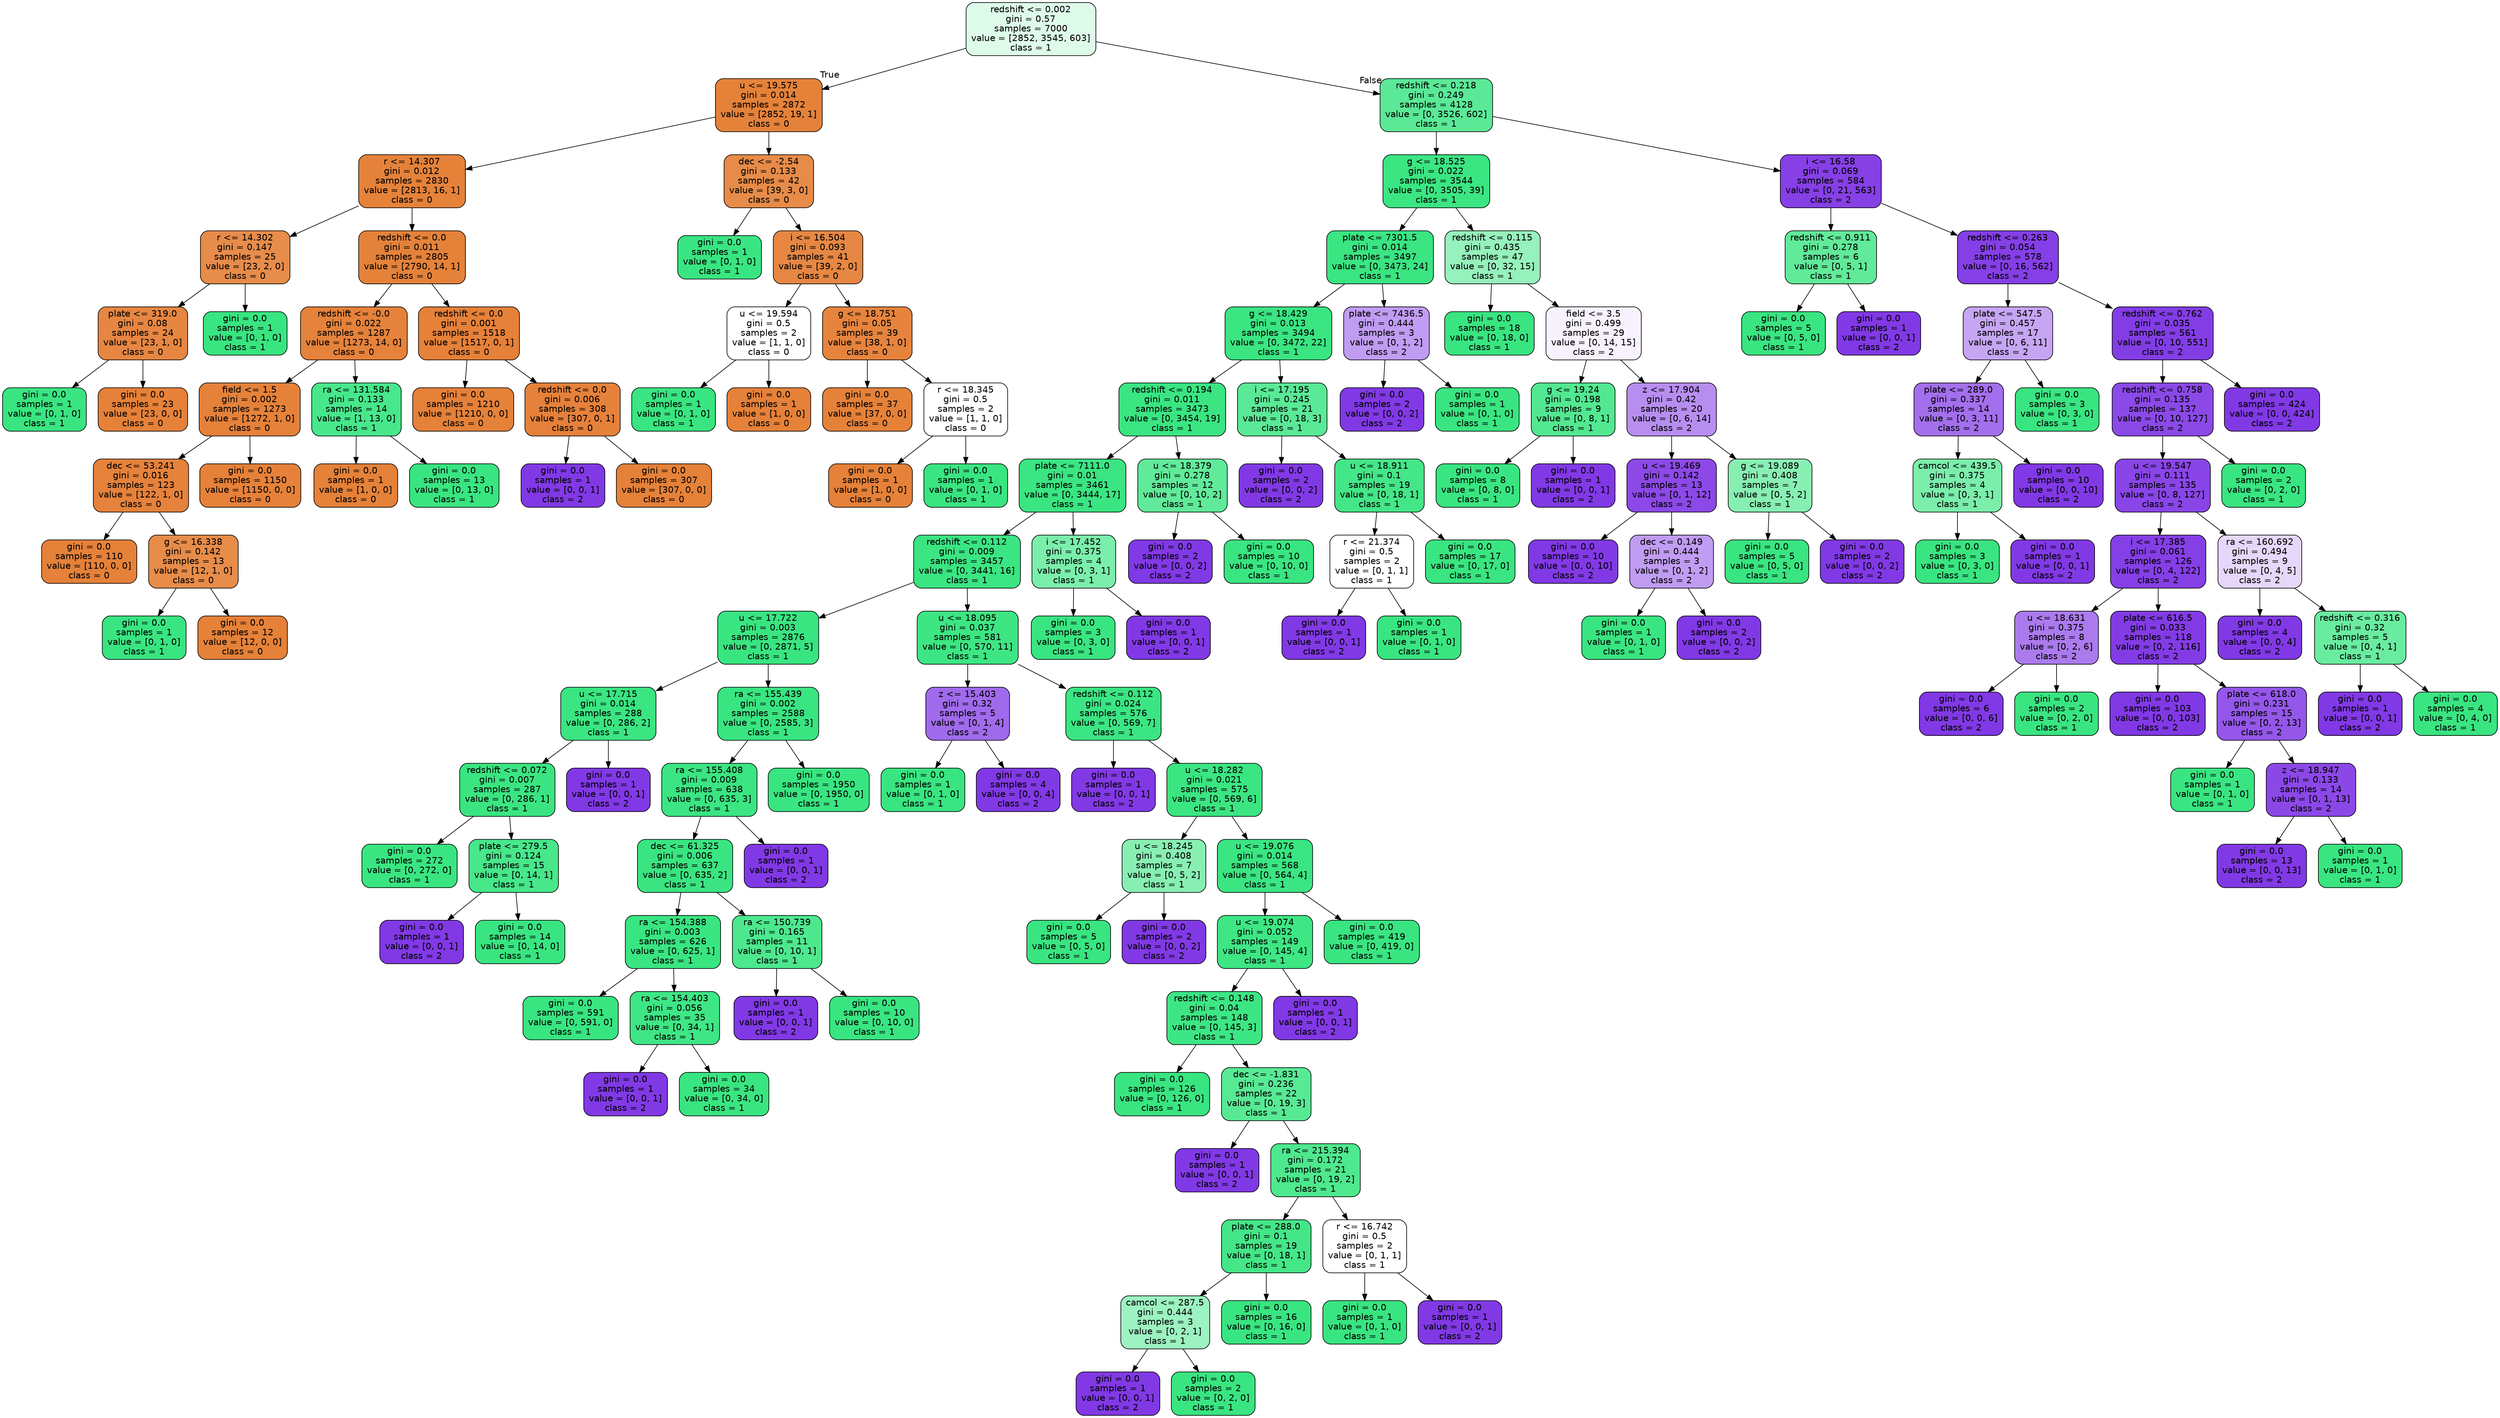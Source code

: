 digraph Tree {
node [shape=box, style="filled, rounded", color="black", fontname=helvetica] ;
edge [fontname=helvetica] ;
0 [label="redshift <= 0.002\ngini = 0.57\nsamples = 7000\nvalue = [2852, 3545, 603]\nclass = 1", fillcolor="#defbea"] ;
1 [label="u <= 19.575\ngini = 0.014\nsamples = 2872\nvalue = [2852, 19, 1]\nclass = 0", fillcolor="#e5823a"] ;
0 -> 1 [labeldistance=2.5, labelangle=45, headlabel="True"] ;
2 [label="r <= 14.307\ngini = 0.012\nsamples = 2830\nvalue = [2813, 16, 1]\nclass = 0", fillcolor="#e5823a"] ;
1 -> 2 ;
3 [label="r <= 14.302\ngini = 0.147\nsamples = 25\nvalue = [23, 2, 0]\nclass = 0", fillcolor="#e78c4a"] ;
2 -> 3 ;
4 [label="plate <= 319.0\ngini = 0.08\nsamples = 24\nvalue = [23, 1, 0]\nclass = 0", fillcolor="#e68642"] ;
3 -> 4 ;
5 [label="gini = 0.0\nsamples = 1\nvalue = [0, 1, 0]\nclass = 1", fillcolor="#39e581"] ;
4 -> 5 ;
6 [label="gini = 0.0\nsamples = 23\nvalue = [23, 0, 0]\nclass = 0", fillcolor="#e58139"] ;
4 -> 6 ;
7 [label="gini = 0.0\nsamples = 1\nvalue = [0, 1, 0]\nclass = 1", fillcolor="#39e581"] ;
3 -> 7 ;
8 [label="redshift <= 0.0\ngini = 0.011\nsamples = 2805\nvalue = [2790, 14, 1]\nclass = 0", fillcolor="#e5823a"] ;
2 -> 8 ;
9 [label="redshift <= -0.0\ngini = 0.022\nsamples = 1287\nvalue = [1273, 14, 0]\nclass = 0", fillcolor="#e5823b"] ;
8 -> 9 ;
10 [label="field <= 1.5\ngini = 0.002\nsamples = 1273\nvalue = [1272, 1, 0]\nclass = 0", fillcolor="#e58139"] ;
9 -> 10 ;
11 [label="dec <= 53.241\ngini = 0.016\nsamples = 123\nvalue = [122, 1, 0]\nclass = 0", fillcolor="#e5823b"] ;
10 -> 11 ;
12 [label="gini = 0.0\nsamples = 110\nvalue = [110, 0, 0]\nclass = 0", fillcolor="#e58139"] ;
11 -> 12 ;
13 [label="g <= 16.338\ngini = 0.142\nsamples = 13\nvalue = [12, 1, 0]\nclass = 0", fillcolor="#e78c49"] ;
11 -> 13 ;
14 [label="gini = 0.0\nsamples = 1\nvalue = [0, 1, 0]\nclass = 1", fillcolor="#39e581"] ;
13 -> 14 ;
15 [label="gini = 0.0\nsamples = 12\nvalue = [12, 0, 0]\nclass = 0", fillcolor="#e58139"] ;
13 -> 15 ;
16 [label="gini = 0.0\nsamples = 1150\nvalue = [1150, 0, 0]\nclass = 0", fillcolor="#e58139"] ;
10 -> 16 ;
17 [label="ra <= 131.584\ngini = 0.133\nsamples = 14\nvalue = [1, 13, 0]\nclass = 1", fillcolor="#48e78b"] ;
9 -> 17 ;
18 [label="gini = 0.0\nsamples = 1\nvalue = [1, 0, 0]\nclass = 0", fillcolor="#e58139"] ;
17 -> 18 ;
19 [label="gini = 0.0\nsamples = 13\nvalue = [0, 13, 0]\nclass = 1", fillcolor="#39e581"] ;
17 -> 19 ;
20 [label="redshift <= 0.0\ngini = 0.001\nsamples = 1518\nvalue = [1517, 0, 1]\nclass = 0", fillcolor="#e58139"] ;
8 -> 20 ;
21 [label="gini = 0.0\nsamples = 1210\nvalue = [1210, 0, 0]\nclass = 0", fillcolor="#e58139"] ;
20 -> 21 ;
22 [label="redshift <= 0.0\ngini = 0.006\nsamples = 308\nvalue = [307, 0, 1]\nclass = 0", fillcolor="#e5813a"] ;
20 -> 22 ;
23 [label="gini = 0.0\nsamples = 1\nvalue = [0, 0, 1]\nclass = 2", fillcolor="#8139e5"] ;
22 -> 23 ;
24 [label="gini = 0.0\nsamples = 307\nvalue = [307, 0, 0]\nclass = 0", fillcolor="#e58139"] ;
22 -> 24 ;
25 [label="dec <= -2.54\ngini = 0.133\nsamples = 42\nvalue = [39, 3, 0]\nclass = 0", fillcolor="#e78b48"] ;
1 -> 25 ;
26 [label="gini = 0.0\nsamples = 1\nvalue = [0, 1, 0]\nclass = 1", fillcolor="#39e581"] ;
25 -> 26 ;
27 [label="i <= 16.504\ngini = 0.093\nsamples = 41\nvalue = [39, 2, 0]\nclass = 0", fillcolor="#e68743"] ;
25 -> 27 ;
28 [label="u <= 19.594\ngini = 0.5\nsamples = 2\nvalue = [1, 1, 0]\nclass = 0", fillcolor="#ffffff"] ;
27 -> 28 ;
29 [label="gini = 0.0\nsamples = 1\nvalue = [0, 1, 0]\nclass = 1", fillcolor="#39e581"] ;
28 -> 29 ;
30 [label="gini = 0.0\nsamples = 1\nvalue = [1, 0, 0]\nclass = 0", fillcolor="#e58139"] ;
28 -> 30 ;
31 [label="g <= 18.751\ngini = 0.05\nsamples = 39\nvalue = [38, 1, 0]\nclass = 0", fillcolor="#e6843e"] ;
27 -> 31 ;
32 [label="gini = 0.0\nsamples = 37\nvalue = [37, 0, 0]\nclass = 0", fillcolor="#e58139"] ;
31 -> 32 ;
33 [label="r <= 18.345\ngini = 0.5\nsamples = 2\nvalue = [1, 1, 0]\nclass = 0", fillcolor="#ffffff"] ;
31 -> 33 ;
34 [label="gini = 0.0\nsamples = 1\nvalue = [1, 0, 0]\nclass = 0", fillcolor="#e58139"] ;
33 -> 34 ;
35 [label="gini = 0.0\nsamples = 1\nvalue = [0, 1, 0]\nclass = 1", fillcolor="#39e581"] ;
33 -> 35 ;
36 [label="redshift <= 0.218\ngini = 0.249\nsamples = 4128\nvalue = [0, 3526, 602]\nclass = 1", fillcolor="#5be997"] ;
0 -> 36 [labeldistance=2.5, labelangle=-45, headlabel="False"] ;
37 [label="g <= 18.525\ngini = 0.022\nsamples = 3544\nvalue = [0, 3505, 39]\nclass = 1", fillcolor="#3be582"] ;
36 -> 37 ;
38 [label="plate <= 7301.5\ngini = 0.014\nsamples = 3497\nvalue = [0, 3473, 24]\nclass = 1", fillcolor="#3ae582"] ;
37 -> 38 ;
39 [label="g <= 18.429\ngini = 0.013\nsamples = 3494\nvalue = [0, 3472, 22]\nclass = 1", fillcolor="#3ae582"] ;
38 -> 39 ;
40 [label="redshift <= 0.194\ngini = 0.011\nsamples = 3473\nvalue = [0, 3454, 19]\nclass = 1", fillcolor="#3ae582"] ;
39 -> 40 ;
41 [label="plate <= 7111.0\ngini = 0.01\nsamples = 3461\nvalue = [0, 3444, 17]\nclass = 1", fillcolor="#3ae582"] ;
40 -> 41 ;
42 [label="redshift <= 0.112\ngini = 0.009\nsamples = 3457\nvalue = [0, 3441, 16]\nclass = 1", fillcolor="#3ae582"] ;
41 -> 42 ;
43 [label="u <= 17.722\ngini = 0.003\nsamples = 2876\nvalue = [0, 2871, 5]\nclass = 1", fillcolor="#39e581"] ;
42 -> 43 ;
44 [label="u <= 17.715\ngini = 0.014\nsamples = 288\nvalue = [0, 286, 2]\nclass = 1", fillcolor="#3ae582"] ;
43 -> 44 ;
45 [label="redshift <= 0.072\ngini = 0.007\nsamples = 287\nvalue = [0, 286, 1]\nclass = 1", fillcolor="#3ae581"] ;
44 -> 45 ;
46 [label="gini = 0.0\nsamples = 272\nvalue = [0, 272, 0]\nclass = 1", fillcolor="#39e581"] ;
45 -> 46 ;
47 [label="plate <= 279.5\ngini = 0.124\nsamples = 15\nvalue = [0, 14, 1]\nclass = 1", fillcolor="#47e78a"] ;
45 -> 47 ;
48 [label="gini = 0.0\nsamples = 1\nvalue = [0, 0, 1]\nclass = 2", fillcolor="#8139e5"] ;
47 -> 48 ;
49 [label="gini = 0.0\nsamples = 14\nvalue = [0, 14, 0]\nclass = 1", fillcolor="#39e581"] ;
47 -> 49 ;
50 [label="gini = 0.0\nsamples = 1\nvalue = [0, 0, 1]\nclass = 2", fillcolor="#8139e5"] ;
44 -> 50 ;
51 [label="ra <= 155.439\ngini = 0.002\nsamples = 2588\nvalue = [0, 2585, 3]\nclass = 1", fillcolor="#39e581"] ;
43 -> 51 ;
52 [label="ra <= 155.408\ngini = 0.009\nsamples = 638\nvalue = [0, 635, 3]\nclass = 1", fillcolor="#3ae582"] ;
51 -> 52 ;
53 [label="dec <= 61.325\ngini = 0.006\nsamples = 637\nvalue = [0, 635, 2]\nclass = 1", fillcolor="#3ae581"] ;
52 -> 53 ;
54 [label="ra <= 154.388\ngini = 0.003\nsamples = 626\nvalue = [0, 625, 1]\nclass = 1", fillcolor="#39e581"] ;
53 -> 54 ;
55 [label="gini = 0.0\nsamples = 591\nvalue = [0, 591, 0]\nclass = 1", fillcolor="#39e581"] ;
54 -> 55 ;
56 [label="ra <= 154.403\ngini = 0.056\nsamples = 35\nvalue = [0, 34, 1]\nclass = 1", fillcolor="#3fe685"] ;
54 -> 56 ;
57 [label="gini = 0.0\nsamples = 1\nvalue = [0, 0, 1]\nclass = 2", fillcolor="#8139e5"] ;
56 -> 57 ;
58 [label="gini = 0.0\nsamples = 34\nvalue = [0, 34, 0]\nclass = 1", fillcolor="#39e581"] ;
56 -> 58 ;
59 [label="ra <= 150.739\ngini = 0.165\nsamples = 11\nvalue = [0, 10, 1]\nclass = 1", fillcolor="#4de88e"] ;
53 -> 59 ;
60 [label="gini = 0.0\nsamples = 1\nvalue = [0, 0, 1]\nclass = 2", fillcolor="#8139e5"] ;
59 -> 60 ;
61 [label="gini = 0.0\nsamples = 10\nvalue = [0, 10, 0]\nclass = 1", fillcolor="#39e581"] ;
59 -> 61 ;
62 [label="gini = 0.0\nsamples = 1\nvalue = [0, 0, 1]\nclass = 2", fillcolor="#8139e5"] ;
52 -> 62 ;
63 [label="gini = 0.0\nsamples = 1950\nvalue = [0, 1950, 0]\nclass = 1", fillcolor="#39e581"] ;
51 -> 63 ;
64 [label="u <= 18.095\ngini = 0.037\nsamples = 581\nvalue = [0, 570, 11]\nclass = 1", fillcolor="#3de683"] ;
42 -> 64 ;
65 [label="z <= 15.403\ngini = 0.32\nsamples = 5\nvalue = [0, 1, 4]\nclass = 2", fillcolor="#a06aec"] ;
64 -> 65 ;
66 [label="gini = 0.0\nsamples = 1\nvalue = [0, 1, 0]\nclass = 1", fillcolor="#39e581"] ;
65 -> 66 ;
67 [label="gini = 0.0\nsamples = 4\nvalue = [0, 0, 4]\nclass = 2", fillcolor="#8139e5"] ;
65 -> 67 ;
68 [label="redshift <= 0.112\ngini = 0.024\nsamples = 576\nvalue = [0, 569, 7]\nclass = 1", fillcolor="#3be583"] ;
64 -> 68 ;
69 [label="gini = 0.0\nsamples = 1\nvalue = [0, 0, 1]\nclass = 2", fillcolor="#8139e5"] ;
68 -> 69 ;
70 [label="u <= 18.282\ngini = 0.021\nsamples = 575\nvalue = [0, 569, 6]\nclass = 1", fillcolor="#3be582"] ;
68 -> 70 ;
71 [label="u <= 18.245\ngini = 0.408\nsamples = 7\nvalue = [0, 5, 2]\nclass = 1", fillcolor="#88efb3"] ;
70 -> 71 ;
72 [label="gini = 0.0\nsamples = 5\nvalue = [0, 5, 0]\nclass = 1", fillcolor="#39e581"] ;
71 -> 72 ;
73 [label="gini = 0.0\nsamples = 2\nvalue = [0, 0, 2]\nclass = 2", fillcolor="#8139e5"] ;
71 -> 73 ;
74 [label="u <= 19.076\ngini = 0.014\nsamples = 568\nvalue = [0, 564, 4]\nclass = 1", fillcolor="#3ae582"] ;
70 -> 74 ;
75 [label="u <= 19.074\ngini = 0.052\nsamples = 149\nvalue = [0, 145, 4]\nclass = 1", fillcolor="#3ee684"] ;
74 -> 75 ;
76 [label="redshift <= 0.148\ngini = 0.04\nsamples = 148\nvalue = [0, 145, 3]\nclass = 1", fillcolor="#3de684"] ;
75 -> 76 ;
77 [label="gini = 0.0\nsamples = 126\nvalue = [0, 126, 0]\nclass = 1", fillcolor="#39e581"] ;
76 -> 77 ;
78 [label="dec <= -1.831\ngini = 0.236\nsamples = 22\nvalue = [0, 19, 3]\nclass = 1", fillcolor="#58e995"] ;
76 -> 78 ;
79 [label="gini = 0.0\nsamples = 1\nvalue = [0, 0, 1]\nclass = 2", fillcolor="#8139e5"] ;
78 -> 79 ;
80 [label="ra <= 215.394\ngini = 0.172\nsamples = 21\nvalue = [0, 19, 2]\nclass = 1", fillcolor="#4ee88e"] ;
78 -> 80 ;
81 [label="plate <= 288.0\ngini = 0.1\nsamples = 19\nvalue = [0, 18, 1]\nclass = 1", fillcolor="#44e688"] ;
80 -> 81 ;
82 [label="camcol <= 287.5\ngini = 0.444\nsamples = 3\nvalue = [0, 2, 1]\nclass = 1", fillcolor="#9cf2c0"] ;
81 -> 82 ;
83 [label="gini = 0.0\nsamples = 1\nvalue = [0, 0, 1]\nclass = 2", fillcolor="#8139e5"] ;
82 -> 83 ;
84 [label="gini = 0.0\nsamples = 2\nvalue = [0, 2, 0]\nclass = 1", fillcolor="#39e581"] ;
82 -> 84 ;
85 [label="gini = 0.0\nsamples = 16\nvalue = [0, 16, 0]\nclass = 1", fillcolor="#39e581"] ;
81 -> 85 ;
86 [label="r <= 16.742\ngini = 0.5\nsamples = 2\nvalue = [0, 1, 1]\nclass = 1", fillcolor="#ffffff"] ;
80 -> 86 ;
87 [label="gini = 0.0\nsamples = 1\nvalue = [0, 1, 0]\nclass = 1", fillcolor="#39e581"] ;
86 -> 87 ;
88 [label="gini = 0.0\nsamples = 1\nvalue = [0, 0, 1]\nclass = 2", fillcolor="#8139e5"] ;
86 -> 88 ;
89 [label="gini = 0.0\nsamples = 1\nvalue = [0, 0, 1]\nclass = 2", fillcolor="#8139e5"] ;
75 -> 89 ;
90 [label="gini = 0.0\nsamples = 419\nvalue = [0, 419, 0]\nclass = 1", fillcolor="#39e581"] ;
74 -> 90 ;
91 [label="i <= 17.452\ngini = 0.375\nsamples = 4\nvalue = [0, 3, 1]\nclass = 1", fillcolor="#7beeab"] ;
41 -> 91 ;
92 [label="gini = 0.0\nsamples = 3\nvalue = [0, 3, 0]\nclass = 1", fillcolor="#39e581"] ;
91 -> 92 ;
93 [label="gini = 0.0\nsamples = 1\nvalue = [0, 0, 1]\nclass = 2", fillcolor="#8139e5"] ;
91 -> 93 ;
94 [label="u <= 18.379\ngini = 0.278\nsamples = 12\nvalue = [0, 10, 2]\nclass = 1", fillcolor="#61ea9a"] ;
40 -> 94 ;
95 [label="gini = 0.0\nsamples = 2\nvalue = [0, 0, 2]\nclass = 2", fillcolor="#8139e5"] ;
94 -> 95 ;
96 [label="gini = 0.0\nsamples = 10\nvalue = [0, 10, 0]\nclass = 1", fillcolor="#39e581"] ;
94 -> 96 ;
97 [label="i <= 17.195\ngini = 0.245\nsamples = 21\nvalue = [0, 18, 3]\nclass = 1", fillcolor="#5ae996"] ;
39 -> 97 ;
98 [label="gini = 0.0\nsamples = 2\nvalue = [0, 0, 2]\nclass = 2", fillcolor="#8139e5"] ;
97 -> 98 ;
99 [label="u <= 18.911\ngini = 0.1\nsamples = 19\nvalue = [0, 18, 1]\nclass = 1", fillcolor="#44e688"] ;
97 -> 99 ;
100 [label="r <= 21.374\ngini = 0.5\nsamples = 2\nvalue = [0, 1, 1]\nclass = 1", fillcolor="#ffffff"] ;
99 -> 100 ;
101 [label="gini = 0.0\nsamples = 1\nvalue = [0, 0, 1]\nclass = 2", fillcolor="#8139e5"] ;
100 -> 101 ;
102 [label="gini = 0.0\nsamples = 1\nvalue = [0, 1, 0]\nclass = 1", fillcolor="#39e581"] ;
100 -> 102 ;
103 [label="gini = 0.0\nsamples = 17\nvalue = [0, 17, 0]\nclass = 1", fillcolor="#39e581"] ;
99 -> 103 ;
104 [label="plate <= 7436.5\ngini = 0.444\nsamples = 3\nvalue = [0, 1, 2]\nclass = 2", fillcolor="#c09cf2"] ;
38 -> 104 ;
105 [label="gini = 0.0\nsamples = 2\nvalue = [0, 0, 2]\nclass = 2", fillcolor="#8139e5"] ;
104 -> 105 ;
106 [label="gini = 0.0\nsamples = 1\nvalue = [0, 1, 0]\nclass = 1", fillcolor="#39e581"] ;
104 -> 106 ;
107 [label="redshift <= 0.115\ngini = 0.435\nsamples = 47\nvalue = [0, 32, 15]\nclass = 1", fillcolor="#96f1bc"] ;
37 -> 107 ;
108 [label="gini = 0.0\nsamples = 18\nvalue = [0, 18, 0]\nclass = 1", fillcolor="#39e581"] ;
107 -> 108 ;
109 [label="field <= 3.5\ngini = 0.499\nsamples = 29\nvalue = [0, 14, 15]\nclass = 2", fillcolor="#f7f2fd"] ;
107 -> 109 ;
110 [label="g <= 19.24\ngini = 0.198\nsamples = 9\nvalue = [0, 8, 1]\nclass = 1", fillcolor="#52e891"] ;
109 -> 110 ;
111 [label="gini = 0.0\nsamples = 8\nvalue = [0, 8, 0]\nclass = 1", fillcolor="#39e581"] ;
110 -> 111 ;
112 [label="gini = 0.0\nsamples = 1\nvalue = [0, 0, 1]\nclass = 2", fillcolor="#8139e5"] ;
110 -> 112 ;
113 [label="z <= 17.904\ngini = 0.42\nsamples = 20\nvalue = [0, 6, 14]\nclass = 2", fillcolor="#b78ef0"] ;
109 -> 113 ;
114 [label="u <= 19.469\ngini = 0.142\nsamples = 13\nvalue = [0, 1, 12]\nclass = 2", fillcolor="#8c49e7"] ;
113 -> 114 ;
115 [label="gini = 0.0\nsamples = 10\nvalue = [0, 0, 10]\nclass = 2", fillcolor="#8139e5"] ;
114 -> 115 ;
116 [label="dec <= 0.149\ngini = 0.444\nsamples = 3\nvalue = [0, 1, 2]\nclass = 2", fillcolor="#c09cf2"] ;
114 -> 116 ;
117 [label="gini = 0.0\nsamples = 1\nvalue = [0, 1, 0]\nclass = 1", fillcolor="#39e581"] ;
116 -> 117 ;
118 [label="gini = 0.0\nsamples = 2\nvalue = [0, 0, 2]\nclass = 2", fillcolor="#8139e5"] ;
116 -> 118 ;
119 [label="g <= 19.089\ngini = 0.408\nsamples = 7\nvalue = [0, 5, 2]\nclass = 1", fillcolor="#88efb3"] ;
113 -> 119 ;
120 [label="gini = 0.0\nsamples = 5\nvalue = [0, 5, 0]\nclass = 1", fillcolor="#39e581"] ;
119 -> 120 ;
121 [label="gini = 0.0\nsamples = 2\nvalue = [0, 0, 2]\nclass = 2", fillcolor="#8139e5"] ;
119 -> 121 ;
122 [label="i <= 16.58\ngini = 0.069\nsamples = 584\nvalue = [0, 21, 563]\nclass = 2", fillcolor="#8640e6"] ;
36 -> 122 ;
123 [label="redshift <= 0.911\ngini = 0.278\nsamples = 6\nvalue = [0, 5, 1]\nclass = 1", fillcolor="#61ea9a"] ;
122 -> 123 ;
124 [label="gini = 0.0\nsamples = 5\nvalue = [0, 5, 0]\nclass = 1", fillcolor="#39e581"] ;
123 -> 124 ;
125 [label="gini = 0.0\nsamples = 1\nvalue = [0, 0, 1]\nclass = 2", fillcolor="#8139e5"] ;
123 -> 125 ;
126 [label="redshift <= 0.263\ngini = 0.054\nsamples = 578\nvalue = [0, 16, 562]\nclass = 2", fillcolor="#853fe6"] ;
122 -> 126 ;
127 [label="plate <= 547.5\ngini = 0.457\nsamples = 17\nvalue = [0, 6, 11]\nclass = 2", fillcolor="#c6a5f3"] ;
126 -> 127 ;
128 [label="plate <= 289.0\ngini = 0.337\nsamples = 14\nvalue = [0, 3, 11]\nclass = 2", fillcolor="#a36fec"] ;
127 -> 128 ;
129 [label="camcol <= 439.5\ngini = 0.375\nsamples = 4\nvalue = [0, 3, 1]\nclass = 1", fillcolor="#7beeab"] ;
128 -> 129 ;
130 [label="gini = 0.0\nsamples = 3\nvalue = [0, 3, 0]\nclass = 1", fillcolor="#39e581"] ;
129 -> 130 ;
131 [label="gini = 0.0\nsamples = 1\nvalue = [0, 0, 1]\nclass = 2", fillcolor="#8139e5"] ;
129 -> 131 ;
132 [label="gini = 0.0\nsamples = 10\nvalue = [0, 0, 10]\nclass = 2", fillcolor="#8139e5"] ;
128 -> 132 ;
133 [label="gini = 0.0\nsamples = 3\nvalue = [0, 3, 0]\nclass = 1", fillcolor="#39e581"] ;
127 -> 133 ;
134 [label="redshift <= 0.762\ngini = 0.035\nsamples = 561\nvalue = [0, 10, 551]\nclass = 2", fillcolor="#833de5"] ;
126 -> 134 ;
135 [label="redshift <= 0.758\ngini = 0.135\nsamples = 137\nvalue = [0, 10, 127]\nclass = 2", fillcolor="#8b49e7"] ;
134 -> 135 ;
136 [label="u <= 19.547\ngini = 0.111\nsamples = 135\nvalue = [0, 8, 127]\nclass = 2", fillcolor="#8945e7"] ;
135 -> 136 ;
137 [label="i <= 17.385\ngini = 0.061\nsamples = 126\nvalue = [0, 4, 122]\nclass = 2", fillcolor="#853fe6"] ;
136 -> 137 ;
138 [label="u <= 18.631\ngini = 0.375\nsamples = 8\nvalue = [0, 2, 6]\nclass = 2", fillcolor="#ab7bee"] ;
137 -> 138 ;
139 [label="gini = 0.0\nsamples = 6\nvalue = [0, 0, 6]\nclass = 2", fillcolor="#8139e5"] ;
138 -> 139 ;
140 [label="gini = 0.0\nsamples = 2\nvalue = [0, 2, 0]\nclass = 1", fillcolor="#39e581"] ;
138 -> 140 ;
141 [label="plate <= 616.5\ngini = 0.033\nsamples = 118\nvalue = [0, 2, 116]\nclass = 2", fillcolor="#833ce5"] ;
137 -> 141 ;
142 [label="gini = 0.0\nsamples = 103\nvalue = [0, 0, 103]\nclass = 2", fillcolor="#8139e5"] ;
141 -> 142 ;
143 [label="plate <= 618.0\ngini = 0.231\nsamples = 15\nvalue = [0, 2, 13]\nclass = 2", fillcolor="#9457e9"] ;
141 -> 143 ;
144 [label="gini = 0.0\nsamples = 1\nvalue = [0, 1, 0]\nclass = 1", fillcolor="#39e581"] ;
143 -> 144 ;
145 [label="z <= 18.947\ngini = 0.133\nsamples = 14\nvalue = [0, 1, 13]\nclass = 2", fillcolor="#8b48e7"] ;
143 -> 145 ;
146 [label="gini = 0.0\nsamples = 13\nvalue = [0, 0, 13]\nclass = 2", fillcolor="#8139e5"] ;
145 -> 146 ;
147 [label="gini = 0.0\nsamples = 1\nvalue = [0, 1, 0]\nclass = 1", fillcolor="#39e581"] ;
145 -> 147 ;
148 [label="ra <= 160.692\ngini = 0.494\nsamples = 9\nvalue = [0, 4, 5]\nclass = 2", fillcolor="#e6d7fa"] ;
136 -> 148 ;
149 [label="gini = 0.0\nsamples = 4\nvalue = [0, 0, 4]\nclass = 2", fillcolor="#8139e5"] ;
148 -> 149 ;
150 [label="redshift <= 0.316\ngini = 0.32\nsamples = 5\nvalue = [0, 4, 1]\nclass = 1", fillcolor="#6aeca0"] ;
148 -> 150 ;
151 [label="gini = 0.0\nsamples = 1\nvalue = [0, 0, 1]\nclass = 2", fillcolor="#8139e5"] ;
150 -> 151 ;
152 [label="gini = 0.0\nsamples = 4\nvalue = [0, 4, 0]\nclass = 1", fillcolor="#39e581"] ;
150 -> 152 ;
153 [label="gini = 0.0\nsamples = 2\nvalue = [0, 2, 0]\nclass = 1", fillcolor="#39e581"] ;
135 -> 153 ;
154 [label="gini = 0.0\nsamples = 424\nvalue = [0, 0, 424]\nclass = 2", fillcolor="#8139e5"] ;
134 -> 154 ;
}